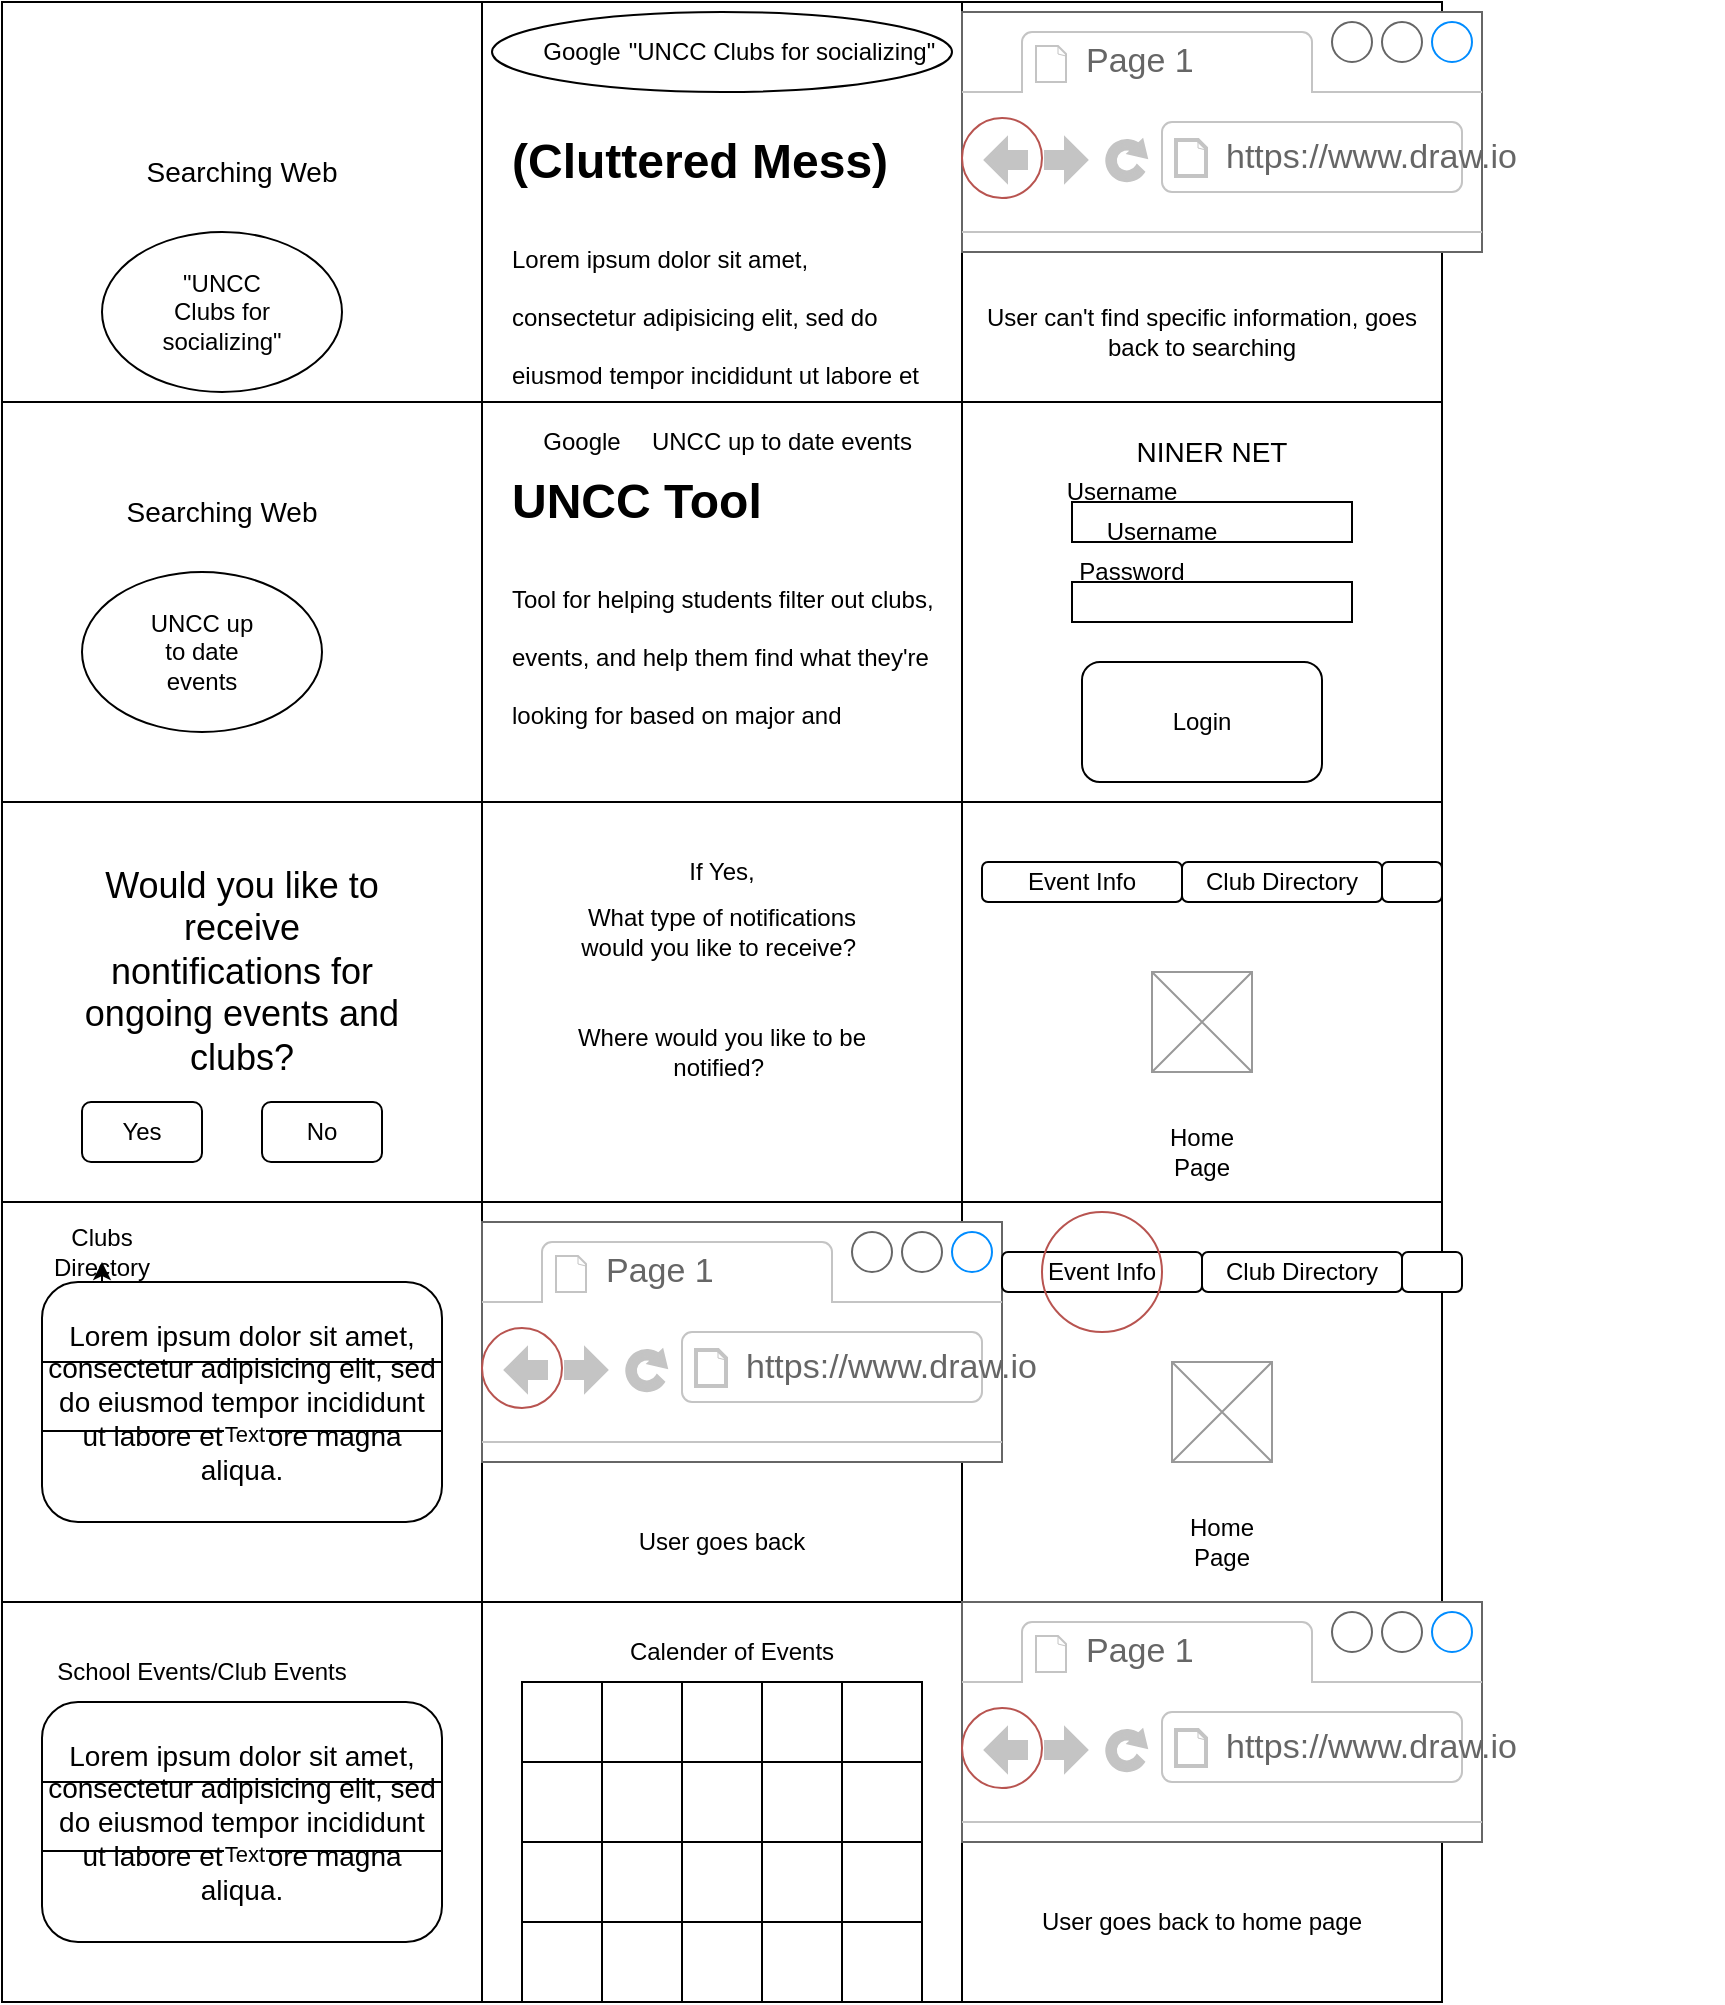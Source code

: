 <mxfile version="23.1.2" type="device">
  <diagram name="Page-1" id="KLL6vwUVRnm_3_NFHlJs">
    <mxGraphModel dx="954" dy="640" grid="1" gridSize="10" guides="1" tooltips="1" connect="1" arrows="1" fold="1" page="1" pageScale="1" pageWidth="850" pageHeight="1100" math="0" shadow="0">
      <root>
        <mxCell id="0" />
        <mxCell id="1" parent="0" />
        <mxCell id="mnb-A4n5rvF330WSBu19-19" value="" style="rounded=0;whiteSpace=wrap;html=1;" vertex="1" parent="1">
          <mxGeometry x="40" y="40" width="240" height="200" as="geometry" />
        </mxCell>
        <mxCell id="mnb-A4n5rvF330WSBu19-22" value="" style="rounded=0;whiteSpace=wrap;html=1;" vertex="1" parent="1">
          <mxGeometry x="280" y="40" width="240" height="200" as="geometry" />
        </mxCell>
        <mxCell id="mnb-A4n5rvF330WSBu19-23" value="" style="rounded=0;whiteSpace=wrap;html=1;" vertex="1" parent="1">
          <mxGeometry x="520" y="40" width="240" height="200" as="geometry" />
        </mxCell>
        <mxCell id="mnb-A4n5rvF330WSBu19-24" value="" style="rounded=0;whiteSpace=wrap;html=1;" vertex="1" parent="1">
          <mxGeometry x="40" y="240" width="240" height="200" as="geometry" />
        </mxCell>
        <mxCell id="mnb-A4n5rvF330WSBu19-25" value="" style="rounded=0;whiteSpace=wrap;html=1;" vertex="1" parent="1">
          <mxGeometry x="280" y="240" width="240" height="200" as="geometry" />
        </mxCell>
        <mxCell id="mnb-A4n5rvF330WSBu19-26" value="" style="rounded=0;whiteSpace=wrap;html=1;" vertex="1" parent="1">
          <mxGeometry x="520" y="240" width="240" height="200" as="geometry" />
        </mxCell>
        <mxCell id="mnb-A4n5rvF330WSBu19-27" value="" style="rounded=0;whiteSpace=wrap;html=1;" vertex="1" parent="1">
          <mxGeometry x="40" y="440" width="240" height="200" as="geometry" />
        </mxCell>
        <mxCell id="mnb-A4n5rvF330WSBu19-28" value="" style="rounded=0;whiteSpace=wrap;html=1;" vertex="1" parent="1">
          <mxGeometry x="280" y="440" width="240" height="200" as="geometry" />
        </mxCell>
        <mxCell id="mnb-A4n5rvF330WSBu19-29" value="" style="rounded=0;whiteSpace=wrap;html=1;" vertex="1" parent="1">
          <mxGeometry x="520" y="440" width="240" height="200" as="geometry" />
        </mxCell>
        <mxCell id="mnb-A4n5rvF330WSBu19-30" value="" style="rounded=0;whiteSpace=wrap;html=1;" vertex="1" parent="1">
          <mxGeometry x="40" y="640" width="240" height="200" as="geometry" />
        </mxCell>
        <mxCell id="mnb-A4n5rvF330WSBu19-31" value="" style="rounded=0;whiteSpace=wrap;html=1;" vertex="1" parent="1">
          <mxGeometry x="280" y="640" width="240" height="200" as="geometry" />
        </mxCell>
        <mxCell id="mnb-A4n5rvF330WSBu19-32" value="" style="rounded=0;whiteSpace=wrap;html=1;" vertex="1" parent="1">
          <mxGeometry x="520" y="640" width="240" height="200" as="geometry" />
        </mxCell>
        <mxCell id="mnb-A4n5rvF330WSBu19-33" value="" style="rounded=0;whiteSpace=wrap;html=1;" vertex="1" parent="1">
          <mxGeometry x="40" y="840" width="240" height="200" as="geometry" />
        </mxCell>
        <mxCell id="mnb-A4n5rvF330WSBu19-34" value="" style="rounded=0;whiteSpace=wrap;html=1;" vertex="1" parent="1">
          <mxGeometry x="280" y="840" width="240" height="200" as="geometry" />
        </mxCell>
        <mxCell id="mnb-A4n5rvF330WSBu19-35" value="" style="rounded=0;whiteSpace=wrap;html=1;" vertex="1" parent="1">
          <mxGeometry x="520" y="840" width="240" height="200" as="geometry" />
        </mxCell>
        <mxCell id="mnb-A4n5rvF330WSBu19-39" value="" style="ellipse;whiteSpace=wrap;html=1;" vertex="1" parent="1">
          <mxGeometry x="90" y="155" width="120" height="80" as="geometry" />
        </mxCell>
        <mxCell id="mnb-A4n5rvF330WSBu19-36" value="&quot;UNCC Clubs for socializing&quot;" style="text;html=1;strokeColor=none;fillColor=none;align=center;verticalAlign=middle;whiteSpace=wrap;rounded=0;" vertex="1" parent="1">
          <mxGeometry x="120" y="180" width="60" height="30" as="geometry" />
        </mxCell>
        <mxCell id="mnb-A4n5rvF330WSBu19-41" value="&lt;font style=&quot;font-size: 14px;&quot;&gt;Searching Web&lt;/font&gt;" style="text;html=1;strokeColor=none;fillColor=none;align=center;verticalAlign=middle;whiteSpace=wrap;rounded=0;" vertex="1" parent="1">
          <mxGeometry x="90" y="110" width="140" height="30" as="geometry" />
        </mxCell>
        <mxCell id="mnb-A4n5rvF330WSBu19-46" value="" style="ellipse;whiteSpace=wrap;html=1;" vertex="1" parent="1">
          <mxGeometry x="285" y="45" width="230" height="40" as="geometry" />
        </mxCell>
        <mxCell id="mnb-A4n5rvF330WSBu19-43" value="Google" style="text;html=1;strokeColor=none;fillColor=none;align=center;verticalAlign=middle;whiteSpace=wrap;rounded=0;" vertex="1" parent="1">
          <mxGeometry x="300" y="50" width="60" height="30" as="geometry" />
        </mxCell>
        <mxCell id="mnb-A4n5rvF330WSBu19-44" value="&quot;UNCC Clubs for socializing&quot;" style="text;html=1;strokeColor=none;fillColor=none;align=center;verticalAlign=middle;whiteSpace=wrap;rounded=0;" vertex="1" parent="1">
          <mxGeometry x="310" y="50" width="240" height="30" as="geometry" />
        </mxCell>
        <mxCell id="mnb-A4n5rvF330WSBu19-47" value="&lt;h1&gt;&lt;span style=&quot;background-color: initial;&quot;&gt;(Cluttered&amp;nbsp;Mess)&lt;/span&gt;&lt;/h1&gt;&lt;h1&gt;&lt;span style=&quot;background-color: initial; font-size: 12px; font-weight: normal;&quot;&gt;Lorem ipsum dolor sit amet, consectetur adipisicing elit, sed do eiusmod tempor incididunt ut labore et dolore magna aliqua.&lt;/span&gt;&lt;br&gt;&lt;/h1&gt;" style="text;html=1;strokeColor=none;fillColor=none;spacing=5;spacingTop=-20;whiteSpace=wrap;overflow=hidden;rounded=0;" vertex="1" parent="1">
          <mxGeometry x="290" y="100" width="220" height="140" as="geometry" />
        </mxCell>
        <mxCell id="mnb-A4n5rvF330WSBu19-48" value="" style="strokeWidth=1;shadow=0;dashed=0;align=center;html=1;shape=mxgraph.mockup.containers.browserWindow;rSize=0;strokeColor=#666666;strokeColor2=#008cff;strokeColor3=#c4c4c4;mainText=,;recursiveResize=0;" vertex="1" parent="1">
          <mxGeometry x="520" y="45" width="180" height="120" as="geometry" />
        </mxCell>
        <mxCell id="mnb-A4n5rvF330WSBu19-51" value="" style="ellipse;whiteSpace=wrap;html=1;aspect=fixed;fillColor=none;strokeColor=#b85450;" vertex="1" parent="mnb-A4n5rvF330WSBu19-48">
          <mxGeometry y="53" width="40" height="40" as="geometry" />
        </mxCell>
        <mxCell id="mnb-A4n5rvF330WSBu19-49" value="Page 1" style="strokeWidth=1;shadow=0;dashed=0;align=center;html=1;shape=mxgraph.mockup.containers.anchor;fontSize=17;fontColor=#666666;align=left;whiteSpace=wrap;" vertex="1" parent="mnb-A4n5rvF330WSBu19-48">
          <mxGeometry x="60" y="12" width="110" height="26" as="geometry" />
        </mxCell>
        <mxCell id="mnb-A4n5rvF330WSBu19-50" value="https://www.draw.io" style="strokeWidth=1;shadow=0;dashed=0;align=center;html=1;shape=mxgraph.mockup.containers.anchor;rSize=0;fontSize=17;fontColor=#666666;align=left;" vertex="1" parent="mnb-A4n5rvF330WSBu19-48">
          <mxGeometry x="130" y="60" width="250" height="26" as="geometry" />
        </mxCell>
        <mxCell id="mnb-A4n5rvF330WSBu19-53" value="User can&#39;t find specific information, goes back to searching" style="text;html=1;strokeColor=none;fillColor=none;align=center;verticalAlign=middle;whiteSpace=wrap;rounded=0;" vertex="1" parent="1">
          <mxGeometry x="530" y="190" width="220" height="30" as="geometry" />
        </mxCell>
        <mxCell id="mnb-A4n5rvF330WSBu19-57" value="" style="ellipse;whiteSpace=wrap;html=1;" vertex="1" parent="1">
          <mxGeometry x="80" y="325" width="120" height="80" as="geometry" />
        </mxCell>
        <mxCell id="mnb-A4n5rvF330WSBu19-58" value="UNCC up to date events" style="text;html=1;strokeColor=none;fillColor=none;align=center;verticalAlign=middle;whiteSpace=wrap;rounded=0;" vertex="1" parent="1">
          <mxGeometry x="110" y="350" width="60" height="30" as="geometry" />
        </mxCell>
        <mxCell id="mnb-A4n5rvF330WSBu19-59" value="&lt;font style=&quot;font-size: 14px;&quot;&gt;Searching Web&lt;/font&gt;" style="text;html=1;strokeColor=none;fillColor=none;align=center;verticalAlign=middle;whiteSpace=wrap;rounded=0;" vertex="1" parent="1">
          <mxGeometry x="80" y="280" width="140" height="30" as="geometry" />
        </mxCell>
        <mxCell id="mnb-A4n5rvF330WSBu19-65" value="Google" style="text;html=1;strokeColor=none;fillColor=none;align=center;verticalAlign=middle;whiteSpace=wrap;rounded=0;" vertex="1" parent="1">
          <mxGeometry x="300" y="245" width="60" height="30" as="geometry" />
        </mxCell>
        <mxCell id="mnb-A4n5rvF330WSBu19-66" value="UNCC up to date events" style="text;html=1;strokeColor=none;fillColor=none;align=center;verticalAlign=middle;whiteSpace=wrap;rounded=0;" vertex="1" parent="1">
          <mxGeometry x="310" y="245" width="240" height="30" as="geometry" />
        </mxCell>
        <mxCell id="mnb-A4n5rvF330WSBu19-67" value="&lt;h1&gt;&lt;span style=&quot;background-color: initial;&quot;&gt;UNCC Tool&lt;/span&gt;&lt;/h1&gt;&lt;h1&gt;&lt;span style=&quot;font-size: 12px; font-weight: 400;&quot;&gt;Tool for helping students filter out clubs, events, and help them find what they&#39;re looking for based on major and interests.&lt;/span&gt;&lt;/h1&gt;" style="text;html=1;strokeColor=none;fillColor=none;spacing=5;spacingTop=-20;whiteSpace=wrap;overflow=hidden;rounded=0;" vertex="1" parent="1">
          <mxGeometry x="290" y="270" width="220" height="140" as="geometry" />
        </mxCell>
        <mxCell id="mnb-A4n5rvF330WSBu19-71" value="&lt;font style=&quot;font-size: 14px;&quot;&gt;NINER NET&lt;/font&gt;" style="text;html=1;strokeColor=none;fillColor=none;align=center;verticalAlign=middle;whiteSpace=wrap;rounded=0;" vertex="1" parent="1">
          <mxGeometry x="590" y="250" width="110" height="30" as="geometry" />
        </mxCell>
        <mxCell id="mnb-A4n5rvF330WSBu19-72" value="" style="rounded=0;whiteSpace=wrap;html=1;" vertex="1" parent="1">
          <mxGeometry x="575" y="290" width="140" height="20" as="geometry" />
        </mxCell>
        <mxCell id="mnb-A4n5rvF330WSBu19-73" value="" style="rounded=0;whiteSpace=wrap;html=1;" vertex="1" parent="1">
          <mxGeometry x="575" y="330" width="140" height="20" as="geometry" />
        </mxCell>
        <mxCell id="mnb-A4n5rvF330WSBu19-74" value="Username" style="text;html=1;strokeColor=none;fillColor=none;align=center;verticalAlign=middle;whiteSpace=wrap;rounded=0;" vertex="1" parent="1">
          <mxGeometry x="570" y="270" width="60" height="30" as="geometry" />
        </mxCell>
        <mxCell id="mnb-A4n5rvF330WSBu19-76" value="Password" style="text;html=1;strokeColor=none;fillColor=none;align=center;verticalAlign=middle;whiteSpace=wrap;rounded=0;" vertex="1" parent="1">
          <mxGeometry x="575" y="310" width="60" height="30" as="geometry" />
        </mxCell>
        <mxCell id="mnb-A4n5rvF330WSBu19-77" value="Login" style="rounded=1;whiteSpace=wrap;html=1;" vertex="1" parent="1">
          <mxGeometry x="580" y="370" width="120" height="60" as="geometry" />
        </mxCell>
        <mxCell id="mnb-A4n5rvF330WSBu19-78" value="&lt;font style=&quot;font-size: 18px;&quot;&gt;Would you like to receive nontifications for ongoing events and clubs?&lt;/font&gt;" style="text;html=1;strokeColor=none;fillColor=none;align=center;verticalAlign=middle;whiteSpace=wrap;rounded=0;" vertex="1" parent="1">
          <mxGeometry x="80" y="510" width="160" height="30" as="geometry" />
        </mxCell>
        <mxCell id="mnb-A4n5rvF330WSBu19-79" value="Yes" style="rounded=1;whiteSpace=wrap;html=1;" vertex="1" parent="1">
          <mxGeometry x="80" y="590" width="60" height="30" as="geometry" />
        </mxCell>
        <mxCell id="mnb-A4n5rvF330WSBu19-80" value="Username" style="text;html=1;strokeColor=none;fillColor=none;align=center;verticalAlign=middle;whiteSpace=wrap;rounded=0;" vertex="1" parent="1">
          <mxGeometry x="590" y="290" width="60" height="30" as="geometry" />
        </mxCell>
        <mxCell id="mnb-A4n5rvF330WSBu19-81" value="No" style="rounded=1;whiteSpace=wrap;html=1;" vertex="1" parent="1">
          <mxGeometry x="170" y="590" width="60" height="30" as="geometry" />
        </mxCell>
        <mxCell id="mnb-A4n5rvF330WSBu19-82" value="If Yes," style="text;html=1;strokeColor=none;fillColor=none;align=center;verticalAlign=middle;whiteSpace=wrap;rounded=0;" vertex="1" parent="1">
          <mxGeometry x="370" y="460" width="60" height="30" as="geometry" />
        </mxCell>
        <mxCell id="mnb-A4n5rvF330WSBu19-83" value="What type of notifications would you like to receive?&amp;nbsp;" style="text;html=1;strokeColor=none;fillColor=none;align=center;verticalAlign=middle;whiteSpace=wrap;rounded=0;" vertex="1" parent="1">
          <mxGeometry x="320" y="490" width="160" height="30" as="geometry" />
        </mxCell>
        <mxCell id="mnb-A4n5rvF330WSBu19-84" value="Where would you like to be notified?&amp;nbsp;" style="text;html=1;strokeColor=none;fillColor=none;align=center;verticalAlign=middle;whiteSpace=wrap;rounded=0;" vertex="1" parent="1">
          <mxGeometry x="320" y="550" width="160" height="30" as="geometry" />
        </mxCell>
        <mxCell id="mnb-A4n5rvF330WSBu19-93" value="&lt;font style=&quot;font-size: 14px;&quot;&gt;Lorem ipsum dolor sit amet, consectetur adipisicing elit, sed do eiusmod tempor incididunt ut labore et dolore magna aliqua.&lt;/font&gt;" style="rounded=1;whiteSpace=wrap;html=1;" vertex="1" parent="1">
          <mxGeometry x="60" y="680" width="200" height="120" as="geometry" />
        </mxCell>
        <mxCell id="mnb-A4n5rvF330WSBu19-94" value="Clubs Directory" style="text;html=1;strokeColor=none;fillColor=none;align=center;verticalAlign=middle;whiteSpace=wrap;rounded=0;" vertex="1" parent="1">
          <mxGeometry x="60" y="650" width="60" height="30" as="geometry" />
        </mxCell>
        <mxCell id="mnb-A4n5rvF330WSBu19-95" value="" style="endArrow=none;html=1;rounded=0;" edge="1" parent="1" target="mnb-A4n5rvF330WSBu19-93">
          <mxGeometry width="50" height="50" relative="1" as="geometry">
            <mxPoint x="60" y="720" as="sourcePoint" />
            <mxPoint x="110" y="670" as="targetPoint" />
            <Array as="points">
              <mxPoint x="260" y="720" />
            </Array>
          </mxGeometry>
        </mxCell>
        <mxCell id="mnb-A4n5rvF330WSBu19-96" value="" style="endArrow=none;html=1;rounded=0;" edge="1" parent="1">
          <mxGeometry width="50" height="50" relative="1" as="geometry">
            <mxPoint x="60" y="754.5" as="sourcePoint" />
            <mxPoint x="260" y="754.5" as="targetPoint" />
            <Array as="points">
              <mxPoint x="260" y="754.5" />
            </Array>
          </mxGeometry>
        </mxCell>
        <mxCell id="mnb-A4n5rvF330WSBu19-97" value="Text" style="edgeLabel;html=1;align=center;verticalAlign=middle;resizable=0;points=[];" vertex="1" connectable="0" parent="mnb-A4n5rvF330WSBu19-96">
          <mxGeometry x="0.01" y="-1" relative="1" as="geometry">
            <mxPoint as="offset" />
          </mxGeometry>
        </mxCell>
        <mxCell id="mnb-A4n5rvF330WSBu19-98" value="Event Info" style="rounded=1;whiteSpace=wrap;html=1;" vertex="1" parent="1">
          <mxGeometry x="530" y="470" width="100" height="20" as="geometry" />
        </mxCell>
        <mxCell id="mnb-A4n5rvF330WSBu19-100" value="Club Directory" style="rounded=1;whiteSpace=wrap;html=1;" vertex="1" parent="1">
          <mxGeometry x="630" y="470" width="100" height="20" as="geometry" />
        </mxCell>
        <mxCell id="mnb-A4n5rvF330WSBu19-101" value="" style="rounded=1;whiteSpace=wrap;html=1;" vertex="1" parent="1">
          <mxGeometry x="730" y="470" width="30" height="20" as="geometry" />
        </mxCell>
        <mxCell id="mnb-A4n5rvF330WSBu19-102" value="Home Page" style="text;html=1;strokeColor=none;fillColor=none;align=center;verticalAlign=middle;whiteSpace=wrap;rounded=0;" vertex="1" parent="1">
          <mxGeometry x="610" y="600" width="60" height="30" as="geometry" />
        </mxCell>
        <mxCell id="mnb-A4n5rvF330WSBu19-103" value="" style="verticalLabelPosition=bottom;shadow=0;dashed=0;align=center;html=1;verticalAlign=top;strokeWidth=1;shape=mxgraph.mockup.graphics.simpleIcon;strokeColor=#999999;" vertex="1" parent="1">
          <mxGeometry x="615" y="525" width="50" height="50" as="geometry" />
        </mxCell>
        <mxCell id="mnb-A4n5rvF330WSBu19-104" value="" style="strokeWidth=1;shadow=0;dashed=0;align=center;html=1;shape=mxgraph.mockup.containers.browserWindow;rSize=0;strokeColor=#666666;strokeColor2=#008cff;strokeColor3=#c4c4c4;mainText=,;recursiveResize=0;" vertex="1" parent="1">
          <mxGeometry x="280" y="650" width="240" height="120" as="geometry" />
        </mxCell>
        <mxCell id="mnb-A4n5rvF330WSBu19-105" value="" style="ellipse;whiteSpace=wrap;html=1;aspect=fixed;fillColor=none;strokeColor=#b85450;" vertex="1" parent="mnb-A4n5rvF330WSBu19-104">
          <mxGeometry y="53" width="40" height="40" as="geometry" />
        </mxCell>
        <mxCell id="mnb-A4n5rvF330WSBu19-106" value="Page 1" style="strokeWidth=1;shadow=0;dashed=0;align=center;html=1;shape=mxgraph.mockup.containers.anchor;fontSize=17;fontColor=#666666;align=left;whiteSpace=wrap;" vertex="1" parent="mnb-A4n5rvF330WSBu19-104">
          <mxGeometry x="60" y="12" width="110" height="26" as="geometry" />
        </mxCell>
        <mxCell id="mnb-A4n5rvF330WSBu19-107" value="https://www.draw.io" style="strokeWidth=1;shadow=0;dashed=0;align=center;html=1;shape=mxgraph.mockup.containers.anchor;rSize=0;fontSize=17;fontColor=#666666;align=left;" vertex="1" parent="mnb-A4n5rvF330WSBu19-104">
          <mxGeometry x="130" y="60" width="110" height="26" as="geometry" />
        </mxCell>
        <mxCell id="mnb-A4n5rvF330WSBu19-108" value="User goes back" style="text;html=1;strokeColor=none;fillColor=none;align=center;verticalAlign=middle;whiteSpace=wrap;rounded=0;" vertex="1" parent="1">
          <mxGeometry x="290" y="795" width="220" height="30" as="geometry" />
        </mxCell>
        <mxCell id="mnb-A4n5rvF330WSBu19-109" value="Event Info" style="rounded=1;whiteSpace=wrap;html=1;" vertex="1" parent="1">
          <mxGeometry x="540" y="665" width="100" height="20" as="geometry" />
        </mxCell>
        <mxCell id="mnb-A4n5rvF330WSBu19-110" value="Club Directory" style="rounded=1;whiteSpace=wrap;html=1;" vertex="1" parent="1">
          <mxGeometry x="640" y="665" width="100" height="20" as="geometry" />
        </mxCell>
        <mxCell id="mnb-A4n5rvF330WSBu19-111" value="" style="rounded=1;whiteSpace=wrap;html=1;" vertex="1" parent="1">
          <mxGeometry x="740" y="665" width="30" height="20" as="geometry" />
        </mxCell>
        <mxCell id="mnb-A4n5rvF330WSBu19-112" value="Home Page" style="text;html=1;strokeColor=none;fillColor=none;align=center;verticalAlign=middle;whiteSpace=wrap;rounded=0;" vertex="1" parent="1">
          <mxGeometry x="620" y="795" width="60" height="30" as="geometry" />
        </mxCell>
        <mxCell id="mnb-A4n5rvF330WSBu19-113" value="" style="verticalLabelPosition=bottom;shadow=0;dashed=0;align=center;html=1;verticalAlign=top;strokeWidth=1;shape=mxgraph.mockup.graphics.simpleIcon;strokeColor=#999999;" vertex="1" parent="1">
          <mxGeometry x="625" y="720" width="50" height="50" as="geometry" />
        </mxCell>
        <mxCell id="mnb-A4n5rvF330WSBu19-114" value="" style="ellipse;whiteSpace=wrap;html=1;aspect=fixed;fillColor=none;strokeColor=#b85450;" vertex="1" parent="1">
          <mxGeometry x="560" y="645" width="60" height="60" as="geometry" />
        </mxCell>
        <mxCell id="mnb-A4n5rvF330WSBu19-115" style="edgeStyle=orthogonalEdgeStyle;rounded=0;orthogonalLoop=1;jettySize=auto;html=1;exitX=0.5;exitY=1;exitDx=0;exitDy=0;entryX=0.5;entryY=0.667;entryDx=0;entryDy=0;entryPerimeter=0;" edge="1" parent="1" source="mnb-A4n5rvF330WSBu19-94" target="mnb-A4n5rvF330WSBu19-94">
          <mxGeometry relative="1" as="geometry" />
        </mxCell>
        <mxCell id="mnb-A4n5rvF330WSBu19-116" value="&lt;font style=&quot;font-size: 14px;&quot;&gt;Lorem ipsum dolor sit amet, consectetur adipisicing elit, sed do eiusmod tempor incididunt ut labore et dolore magna aliqua.&lt;/font&gt;" style="rounded=1;whiteSpace=wrap;html=1;" vertex="1" parent="1">
          <mxGeometry x="60" y="890" width="200" height="120" as="geometry" />
        </mxCell>
        <mxCell id="mnb-A4n5rvF330WSBu19-117" value="School Events/Club Events" style="text;html=1;strokeColor=none;fillColor=none;align=center;verticalAlign=middle;whiteSpace=wrap;rounded=0;" vertex="1" parent="1">
          <mxGeometry x="60" y="860" width="160" height="30" as="geometry" />
        </mxCell>
        <mxCell id="mnb-A4n5rvF330WSBu19-118" value="" style="endArrow=none;html=1;rounded=0;" edge="1" parent="1" target="mnb-A4n5rvF330WSBu19-116">
          <mxGeometry width="50" height="50" relative="1" as="geometry">
            <mxPoint x="60" y="930" as="sourcePoint" />
            <mxPoint x="110" y="880" as="targetPoint" />
            <Array as="points">
              <mxPoint x="260" y="930" />
            </Array>
          </mxGeometry>
        </mxCell>
        <mxCell id="mnb-A4n5rvF330WSBu19-119" value="" style="endArrow=none;html=1;rounded=0;" edge="1" parent="1">
          <mxGeometry width="50" height="50" relative="1" as="geometry">
            <mxPoint x="60" y="964.5" as="sourcePoint" />
            <mxPoint x="260" y="964.5" as="targetPoint" />
            <Array as="points">
              <mxPoint x="260" y="964.5" />
            </Array>
          </mxGeometry>
        </mxCell>
        <mxCell id="mnb-A4n5rvF330WSBu19-120" value="Text" style="edgeLabel;html=1;align=center;verticalAlign=middle;resizable=0;points=[];" vertex="1" connectable="0" parent="mnb-A4n5rvF330WSBu19-119">
          <mxGeometry x="0.01" y="-1" relative="1" as="geometry">
            <mxPoint as="offset" />
          </mxGeometry>
        </mxCell>
        <mxCell id="mnb-A4n5rvF330WSBu19-121" value="" style="rounded=0;whiteSpace=wrap;html=1;" vertex="1" parent="1">
          <mxGeometry x="300" y="880" width="40" height="40" as="geometry" />
        </mxCell>
        <mxCell id="mnb-A4n5rvF330WSBu19-122" value="" style="rounded=0;whiteSpace=wrap;html=1;" vertex="1" parent="1">
          <mxGeometry x="340" y="880" width="40" height="40" as="geometry" />
        </mxCell>
        <mxCell id="mnb-A4n5rvF330WSBu19-123" value="" style="rounded=0;whiteSpace=wrap;html=1;" vertex="1" parent="1">
          <mxGeometry x="380" y="880" width="40" height="40" as="geometry" />
        </mxCell>
        <mxCell id="mnb-A4n5rvF330WSBu19-124" value="" style="rounded=0;whiteSpace=wrap;html=1;" vertex="1" parent="1">
          <mxGeometry x="420" y="880" width="40" height="40" as="geometry" />
        </mxCell>
        <mxCell id="mnb-A4n5rvF330WSBu19-125" value="" style="rounded=0;whiteSpace=wrap;html=1;" vertex="1" parent="1">
          <mxGeometry x="460" y="880" width="40" height="40" as="geometry" />
        </mxCell>
        <mxCell id="mnb-A4n5rvF330WSBu19-126" value="" style="rounded=0;whiteSpace=wrap;html=1;" vertex="1" parent="1">
          <mxGeometry x="300" y="920" width="40" height="40" as="geometry" />
        </mxCell>
        <mxCell id="mnb-A4n5rvF330WSBu19-127" value="" style="rounded=0;whiteSpace=wrap;html=1;" vertex="1" parent="1">
          <mxGeometry x="340" y="920" width="40" height="40" as="geometry" />
        </mxCell>
        <mxCell id="mnb-A4n5rvF330WSBu19-128" value="" style="rounded=0;whiteSpace=wrap;html=1;" vertex="1" parent="1">
          <mxGeometry x="380" y="920" width="40" height="40" as="geometry" />
        </mxCell>
        <mxCell id="mnb-A4n5rvF330WSBu19-129" value="" style="rounded=0;whiteSpace=wrap;html=1;" vertex="1" parent="1">
          <mxGeometry x="420" y="920" width="40" height="40" as="geometry" />
        </mxCell>
        <mxCell id="mnb-A4n5rvF330WSBu19-130" value="" style="rounded=0;whiteSpace=wrap;html=1;" vertex="1" parent="1">
          <mxGeometry x="460" y="920" width="40" height="40" as="geometry" />
        </mxCell>
        <mxCell id="mnb-A4n5rvF330WSBu19-131" value="" style="rounded=0;whiteSpace=wrap;html=1;" vertex="1" parent="1">
          <mxGeometry x="300" y="960" width="40" height="40" as="geometry" />
        </mxCell>
        <mxCell id="mnb-A4n5rvF330WSBu19-132" value="" style="rounded=0;whiteSpace=wrap;html=1;" vertex="1" parent="1">
          <mxGeometry x="340" y="960" width="40" height="40" as="geometry" />
        </mxCell>
        <mxCell id="mnb-A4n5rvF330WSBu19-133" value="" style="rounded=0;whiteSpace=wrap;html=1;" vertex="1" parent="1">
          <mxGeometry x="380" y="960" width="40" height="40" as="geometry" />
        </mxCell>
        <mxCell id="mnb-A4n5rvF330WSBu19-134" value="" style="rounded=0;whiteSpace=wrap;html=1;" vertex="1" parent="1">
          <mxGeometry x="420" y="960" width="40" height="40" as="geometry" />
        </mxCell>
        <mxCell id="mnb-A4n5rvF330WSBu19-135" value="" style="rounded=0;whiteSpace=wrap;html=1;" vertex="1" parent="1">
          <mxGeometry x="460" y="960" width="40" height="40" as="geometry" />
        </mxCell>
        <mxCell id="mnb-A4n5rvF330WSBu19-136" value="" style="rounded=0;whiteSpace=wrap;html=1;" vertex="1" parent="1">
          <mxGeometry x="300" y="1000" width="40" height="40" as="geometry" />
        </mxCell>
        <mxCell id="mnb-A4n5rvF330WSBu19-137" value="" style="rounded=0;whiteSpace=wrap;html=1;" vertex="1" parent="1">
          <mxGeometry x="340" y="1000" width="40" height="40" as="geometry" />
        </mxCell>
        <mxCell id="mnb-A4n5rvF330WSBu19-138" value="" style="rounded=0;whiteSpace=wrap;html=1;" vertex="1" parent="1">
          <mxGeometry x="380" y="1000" width="40" height="40" as="geometry" />
        </mxCell>
        <mxCell id="mnb-A4n5rvF330WSBu19-139" value="" style="rounded=0;whiteSpace=wrap;html=1;" vertex="1" parent="1">
          <mxGeometry x="420" y="1000" width="40" height="40" as="geometry" />
        </mxCell>
        <mxCell id="mnb-A4n5rvF330WSBu19-140" value="" style="rounded=0;whiteSpace=wrap;html=1;" vertex="1" parent="1">
          <mxGeometry x="460" y="1000" width="40" height="40" as="geometry" />
        </mxCell>
        <mxCell id="mnb-A4n5rvF330WSBu19-141" value="Calender of Events" style="text;html=1;strokeColor=none;fillColor=none;align=center;verticalAlign=middle;whiteSpace=wrap;rounded=0;" vertex="1" parent="1">
          <mxGeometry x="320" y="850" width="170" height="30" as="geometry" />
        </mxCell>
        <mxCell id="mnb-A4n5rvF330WSBu19-142" value="" style="strokeWidth=1;shadow=0;dashed=0;align=center;html=1;shape=mxgraph.mockup.containers.browserWindow;rSize=0;strokeColor=#666666;strokeColor2=#008cff;strokeColor3=#c4c4c4;mainText=,;recursiveResize=0;" vertex="1" parent="1">
          <mxGeometry x="520" y="840" width="240" height="120" as="geometry" />
        </mxCell>
        <mxCell id="mnb-A4n5rvF330WSBu19-143" value="" style="ellipse;whiteSpace=wrap;html=1;aspect=fixed;fillColor=none;strokeColor=#b85450;" vertex="1" parent="mnb-A4n5rvF330WSBu19-142">
          <mxGeometry y="53" width="40" height="40" as="geometry" />
        </mxCell>
        <mxCell id="mnb-A4n5rvF330WSBu19-144" value="Page 1" style="strokeWidth=1;shadow=0;dashed=0;align=center;html=1;shape=mxgraph.mockup.containers.anchor;fontSize=17;fontColor=#666666;align=left;whiteSpace=wrap;" vertex="1" parent="mnb-A4n5rvF330WSBu19-142">
          <mxGeometry x="60" y="12" width="110" height="26" as="geometry" />
        </mxCell>
        <mxCell id="mnb-A4n5rvF330WSBu19-145" value="https://www.draw.io" style="strokeWidth=1;shadow=0;dashed=0;align=center;html=1;shape=mxgraph.mockup.containers.anchor;rSize=0;fontSize=17;fontColor=#666666;align=left;" vertex="1" parent="mnb-A4n5rvF330WSBu19-142">
          <mxGeometry x="130" y="60" width="110" height="26" as="geometry" />
        </mxCell>
        <mxCell id="mnb-A4n5rvF330WSBu19-146" value="User goes back to home page" style="text;html=1;strokeColor=none;fillColor=none;align=center;verticalAlign=middle;whiteSpace=wrap;rounded=0;" vertex="1" parent="1">
          <mxGeometry x="530" y="985" width="220" height="30" as="geometry" />
        </mxCell>
      </root>
    </mxGraphModel>
  </diagram>
</mxfile>
